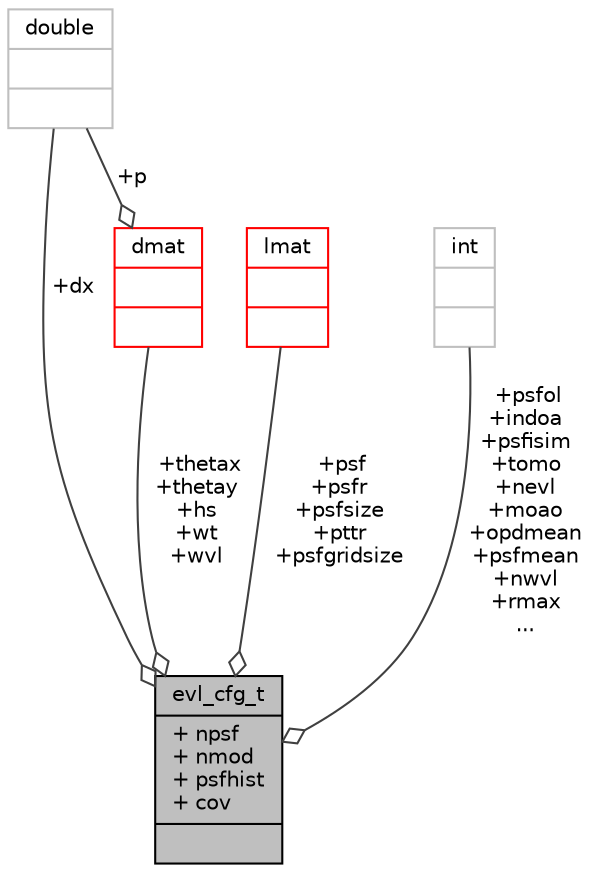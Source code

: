 digraph "evl_cfg_t"
{
 // INTERACTIVE_SVG=YES
  bgcolor="transparent";
  edge [fontname="Helvetica",fontsize="10",labelfontname="Helvetica",labelfontsize="10"];
  node [fontname="Helvetica",fontsize="10",shape=record];
  Node132 [label="{evl_cfg_t\n|+ npsf\l+ nmod\l+ psfhist\l+ cov\l|}",height=0.2,width=0.4,color="black", fillcolor="grey75", style="filled", fontcolor="black"];
  Node133 -> Node132 [color="grey25",fontsize="10",style="solid",label=" +dx" ,arrowhead="odiamond",fontname="Helvetica"];
  Node133 [label="{double\n||}",height=0.2,width=0.4,color="grey75"];
  Node134 -> Node132 [color="grey25",fontsize="10",style="solid",label=" +psf\n+psfr\n+psfsize\n+pttr\n+psfgridsize" ,arrowhead="odiamond",fontname="Helvetica"];
  Node134 [label="{lmat\n||}",height=0.2,width=0.4,color="red",URL="$type_8h.html#structlmat"];
  Node137 -> Node132 [color="grey25",fontsize="10",style="solid",label=" +psfol\n+indoa\n+psfisim\n+tomo\n+nevl\n+moao\n+opdmean\n+psfmean\n+nwvl\n+rmax\n..." ,arrowhead="odiamond",fontname="Helvetica"];
  Node137 [label="{int\n||}",height=0.2,width=0.4,color="grey75"];
  Node146 -> Node132 [color="grey25",fontsize="10",style="solid",label=" +thetax\n+thetay\n+hs\n+wt\n+wvl" ,arrowhead="odiamond",fontname="Helvetica"];
  Node146 [label="{dmat\n||}",height=0.2,width=0.4,color="red",URL="$type_8h.html#structdmat"];
  Node133 -> Node146 [color="grey25",fontsize="10",style="solid",label=" +p" ,arrowhead="odiamond",fontname="Helvetica"];
}
